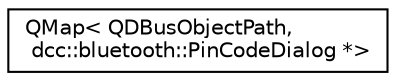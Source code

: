 digraph "类继承关系图"
{
  edge [fontname="Helvetica",fontsize="10",labelfontname="Helvetica",labelfontsize="10"];
  node [fontname="Helvetica",fontsize="10",shape=record];
  rankdir="LR";
  Node0 [label="QMap\< QDBusObjectPath,\l dcc::bluetooth::PinCodeDialog *\>",height=0.2,width=0.4,color="black", fillcolor="white", style="filled",URL="$class_q_map.html"];
}
